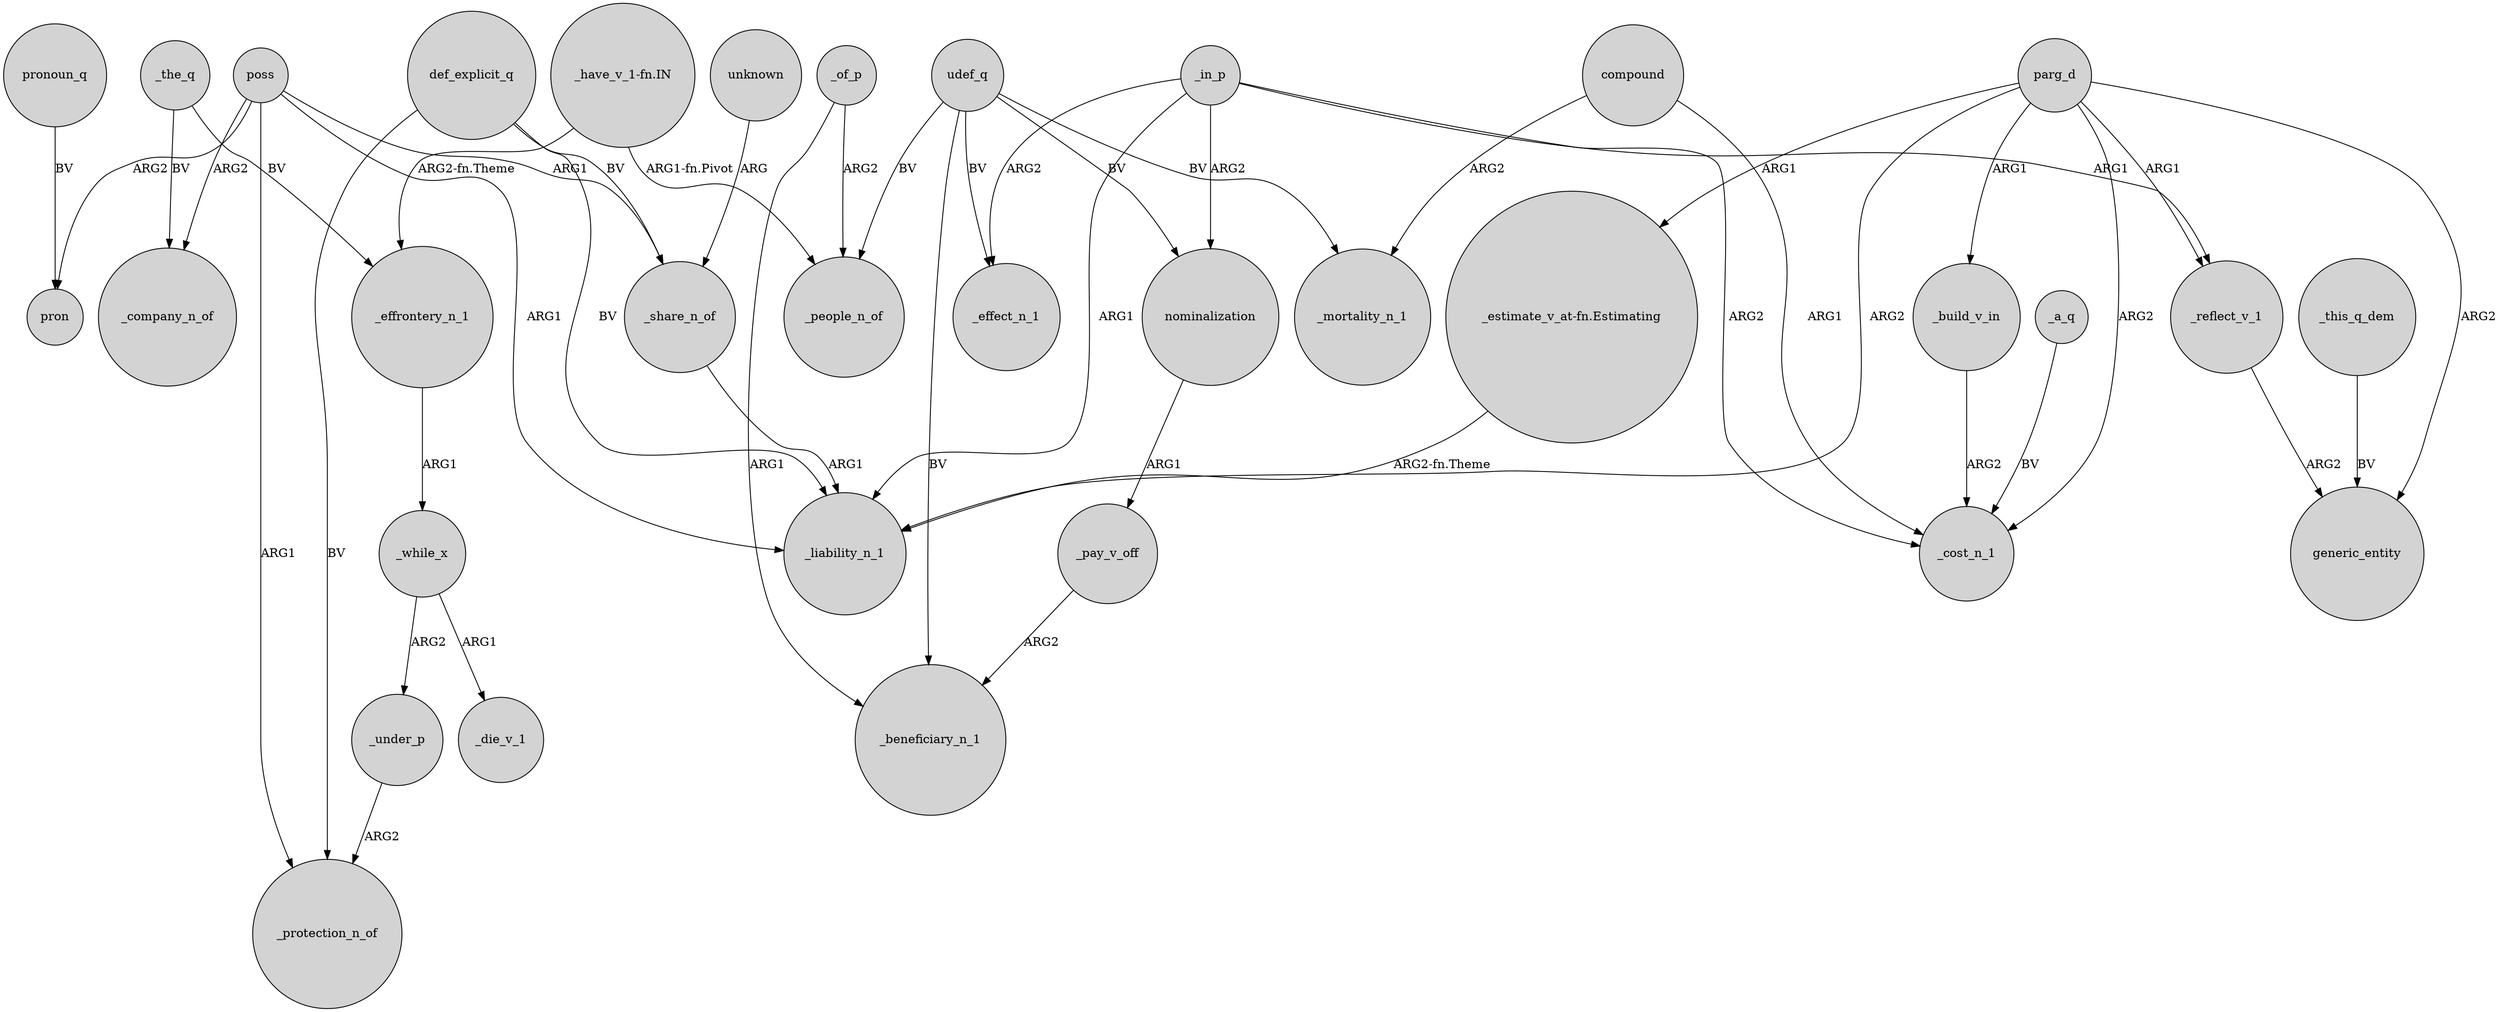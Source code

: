 digraph {
	node [shape=circle style=filled]
	_of_p -> _beneficiary_n_1 [label=ARG1]
	nominalization -> _pay_v_off [label=ARG1]
	_the_q -> _effrontery_n_1 [label=BV]
	poss -> pron [label=ARG2]
	_share_n_of -> _liability_n_1 [label=ARG1]
	parg_d -> _liability_n_1 [label=ARG2]
	_in_p -> _cost_n_1 [label=ARG2]
	parg_d -> generic_entity [label=ARG2]
	_pay_v_off -> _beneficiary_n_1 [label=ARG2]
	parg_d -> _build_v_in [label=ARG1]
	_while_x -> _under_p [label=ARG2]
	_in_p -> _effect_n_1 [label=ARG2]
	udef_q -> _effect_n_1 [label=BV]
	poss -> _liability_n_1 [label=ARG1]
	_reflect_v_1 -> generic_entity [label=ARG2]
	parg_d -> _cost_n_1 [label=ARG2]
	_the_q -> _company_n_of [label=BV]
	"_have_v_1-fn.IN" -> _effrontery_n_1 [label="ARG2-fn.Theme"]
	"_have_v_1-fn.IN" -> _people_n_of [label="ARG1-fn.Pivot"]
	pronoun_q -> pron [label=BV]
	udef_q -> _people_n_of [label=BV]
	_of_p -> _people_n_of [label=ARG2]
	_this_q_dem -> generic_entity [label=BV]
	parg_d -> _reflect_v_1 [label=ARG1]
	def_explicit_q -> _liability_n_1 [label=BV]
	udef_q -> _mortality_n_1 [label=BV]
	def_explicit_q -> _protection_n_of [label=BV]
	_under_p -> _protection_n_of [label=ARG2]
	_build_v_in -> _cost_n_1 [label=ARG2]
	compound -> _cost_n_1 [label=ARG1]
	udef_q -> nominalization [label=BV]
	_in_p -> _reflect_v_1 [label=ARG1]
	_in_p -> _liability_n_1 [label=ARG1]
	unknown -> _share_n_of [label=ARG]
	parg_d -> "_estimate_v_at-fn.Estimating" [label=ARG1]
	udef_q -> _beneficiary_n_1 [label=BV]
	_while_x -> _die_v_1 [label=ARG1]
	poss -> _company_n_of [label=ARG2]
	poss -> _protection_n_of [label=ARG1]
	_in_p -> nominalization [label=ARG2]
	_effrontery_n_1 -> _while_x [label=ARG1]
	_a_q -> _cost_n_1 [label=BV]
	def_explicit_q -> _share_n_of [label=BV]
	poss -> _share_n_of [label=ARG1]
	"_estimate_v_at-fn.Estimating" -> _liability_n_1 [label="ARG2-fn.Theme"]
	compound -> _mortality_n_1 [label=ARG2]
}
